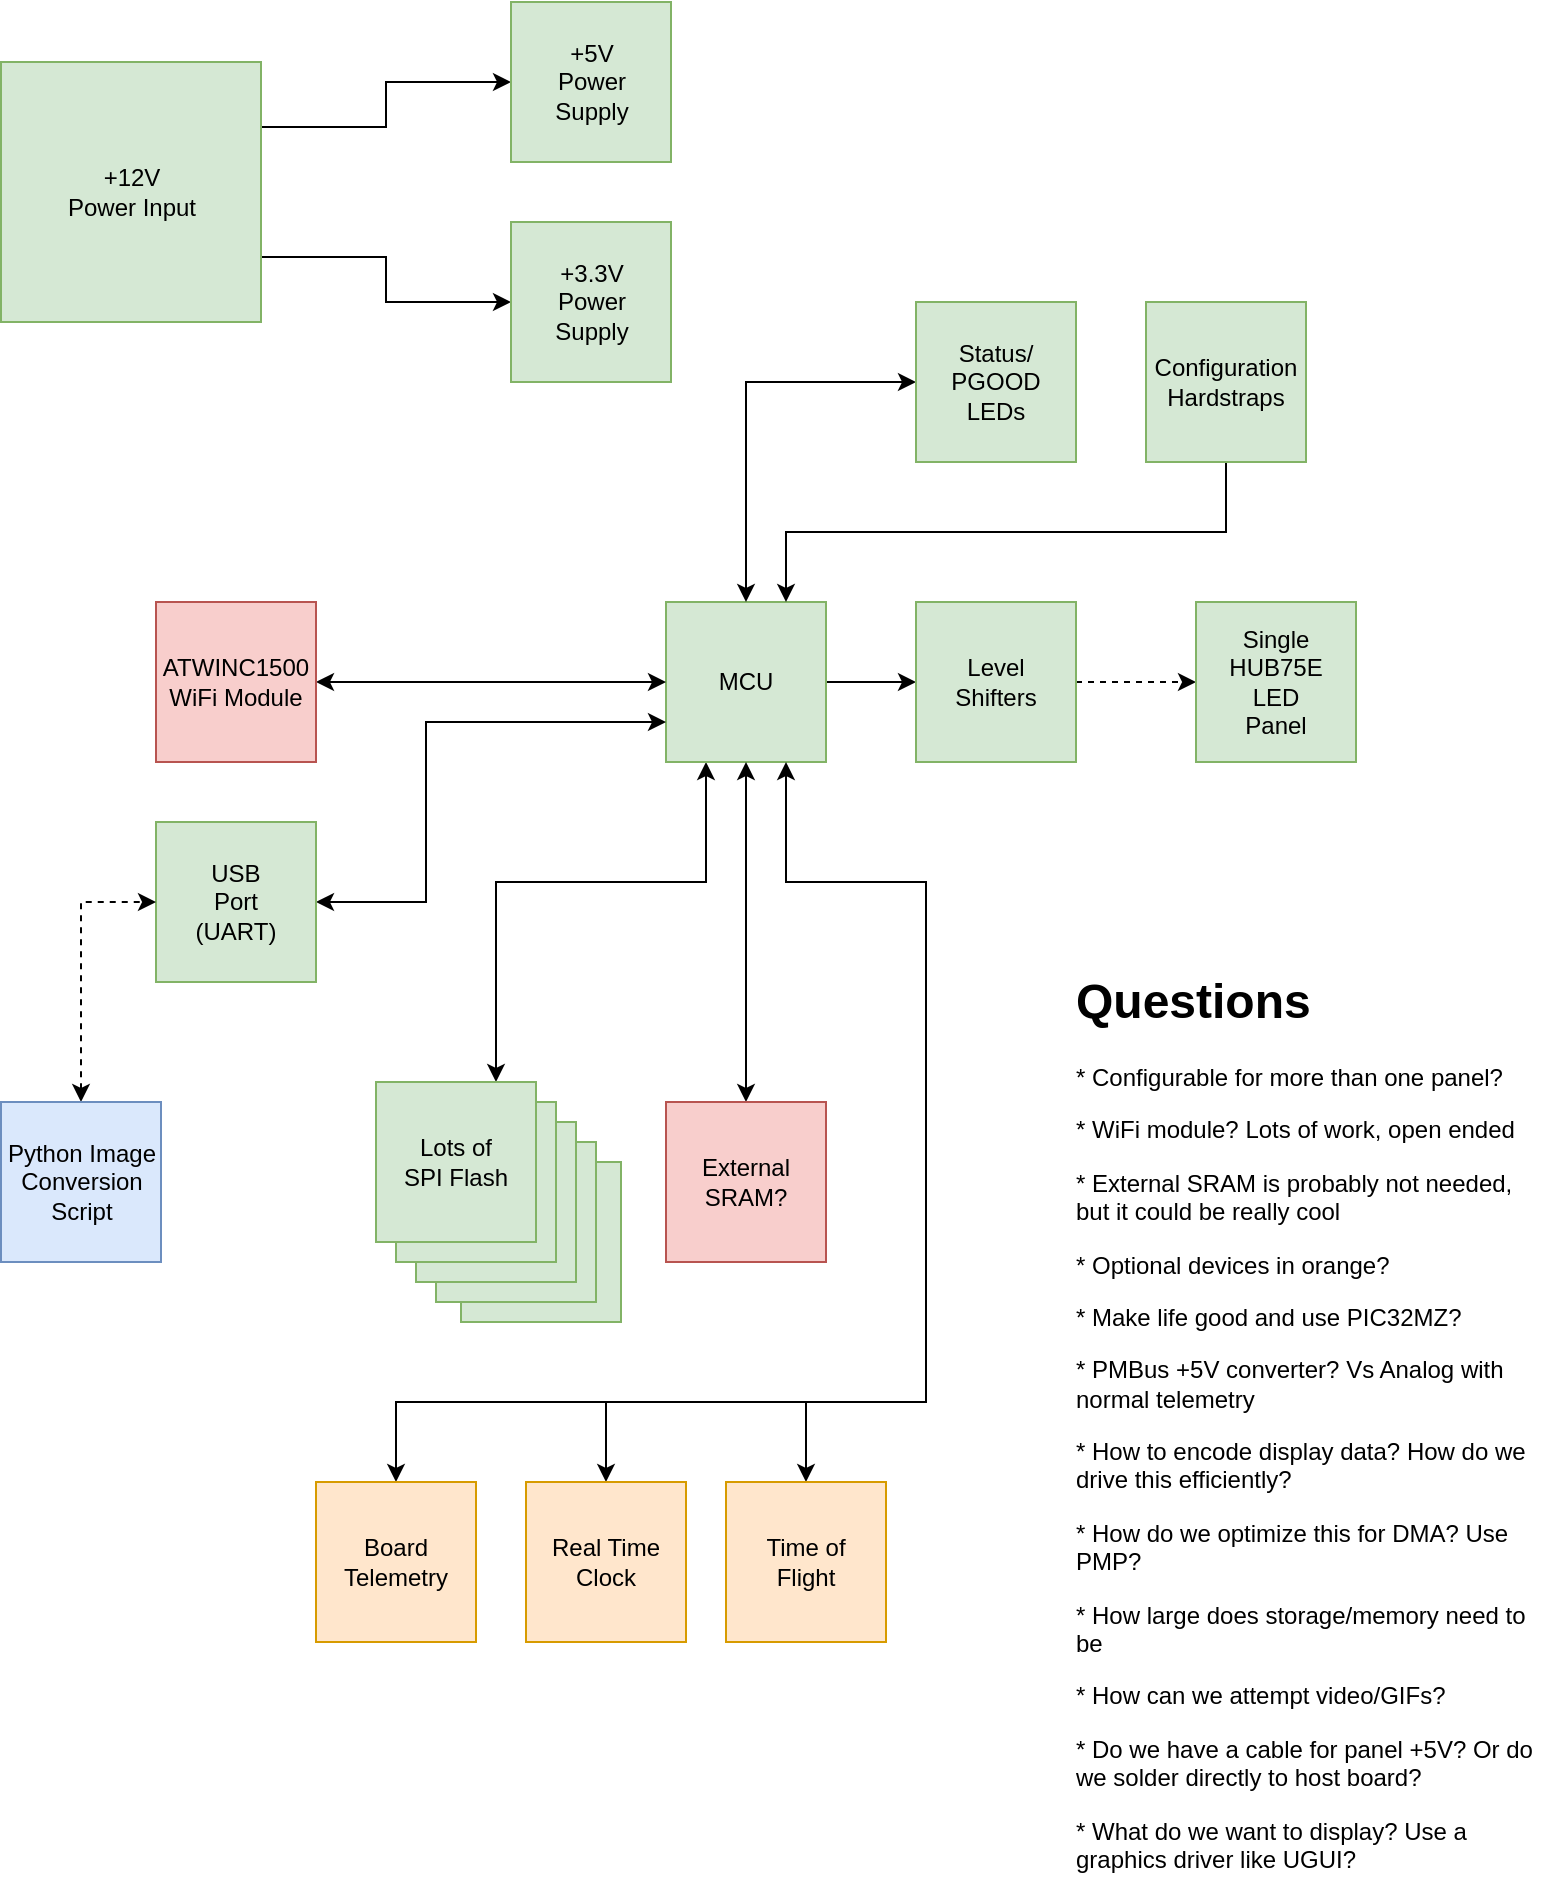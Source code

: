 <mxfile version="13.6.2" type="device"><diagram id="DNPHwQQQf2dV0j_Ezq1Q" name="Page-1"><mxGraphModel dx="3454" dy="2009" grid="1" gridSize="10" guides="1" tooltips="1" connect="1" arrows="1" fold="1" page="1" pageScale="1" pageWidth="850" pageHeight="1100" math="0" shadow="0"><root><mxCell id="0"/><mxCell id="1" parent="0"/><mxCell id="J-P7P7FBOEp4O6M9WzLZ-4" style="edgeStyle=orthogonalEdgeStyle;rounded=0;orthogonalLoop=1;jettySize=auto;html=1;exitX=1;exitY=0.5;exitDx=0;exitDy=0;entryX=0;entryY=0.5;entryDx=0;entryDy=0;" edge="1" parent="1" source="J-P7P7FBOEp4O6M9WzLZ-1" target="J-P7P7FBOEp4O6M9WzLZ-2"><mxGeometry relative="1" as="geometry"/></mxCell><mxCell id="J-P7P7FBOEp4O6M9WzLZ-26" style="edgeStyle=orthogonalEdgeStyle;rounded=0;orthogonalLoop=1;jettySize=auto;html=1;exitX=0.25;exitY=1;exitDx=0;exitDy=0;entryX=0.75;entryY=0;entryDx=0;entryDy=0;startArrow=classic;startFill=1;" edge="1" parent="1" source="J-P7P7FBOEp4O6M9WzLZ-1" target="J-P7P7FBOEp4O6M9WzLZ-24"><mxGeometry relative="1" as="geometry"><Array as="points"><mxPoint x="400" y="500"/><mxPoint x="295" y="500"/></Array></mxGeometry></mxCell><mxCell id="J-P7P7FBOEp4O6M9WzLZ-1" value="MCU" style="whiteSpace=wrap;html=1;aspect=fixed;fillColor=#d5e8d4;strokeColor=#82b366;" vertex="1" parent="1"><mxGeometry x="380" y="360" width="80" height="80" as="geometry"/></mxCell><mxCell id="J-P7P7FBOEp4O6M9WzLZ-5" style="edgeStyle=orthogonalEdgeStyle;rounded=0;orthogonalLoop=1;jettySize=auto;html=1;exitX=1;exitY=0.5;exitDx=0;exitDy=0;entryX=0;entryY=0.5;entryDx=0;entryDy=0;dashed=1;" edge="1" parent="1" source="J-P7P7FBOEp4O6M9WzLZ-2" target="J-P7P7FBOEp4O6M9WzLZ-3"><mxGeometry relative="1" as="geometry"/></mxCell><mxCell id="J-P7P7FBOEp4O6M9WzLZ-2" value="Level&lt;br&gt;Shifters" style="whiteSpace=wrap;html=1;aspect=fixed;fillColor=#d5e8d4;strokeColor=#82b366;" vertex="1" parent="1"><mxGeometry x="505" y="360" width="80" height="80" as="geometry"/></mxCell><mxCell id="J-P7P7FBOEp4O6M9WzLZ-3" value="Single&lt;br&gt;HUB75E&lt;br&gt;LED&lt;br&gt;Panel" style="whiteSpace=wrap;html=1;aspect=fixed;fillColor=#d5e8d4;strokeColor=#82b366;" vertex="1" parent="1"><mxGeometry x="645" y="360" width="80" height="80" as="geometry"/></mxCell><mxCell id="J-P7P7FBOEp4O6M9WzLZ-25" style="edgeStyle=orthogonalEdgeStyle;rounded=0;orthogonalLoop=1;jettySize=auto;html=1;exitX=1;exitY=0.5;exitDx=0;exitDy=0;entryX=0;entryY=0.75;entryDx=0;entryDy=0;startArrow=classic;startFill=1;" edge="1" parent="1" source="J-P7P7FBOEp4O6M9WzLZ-6" target="J-P7P7FBOEp4O6M9WzLZ-1"><mxGeometry relative="1" as="geometry"><Array as="points"><mxPoint x="260" y="510"/><mxPoint x="260" y="420"/></Array></mxGeometry></mxCell><mxCell id="J-P7P7FBOEp4O6M9WzLZ-6" value="USB&lt;br&gt;Port&lt;br&gt;(UART)" style="whiteSpace=wrap;html=1;aspect=fixed;fillColor=#d5e8d4;strokeColor=#82b366;" vertex="1" parent="1"><mxGeometry x="125" y="470" width="80" height="80" as="geometry"/></mxCell><mxCell id="J-P7P7FBOEp4O6M9WzLZ-9" style="edgeStyle=orthogonalEdgeStyle;rounded=0;orthogonalLoop=1;jettySize=auto;html=1;exitX=1;exitY=0.5;exitDx=0;exitDy=0;entryX=0;entryY=0.5;entryDx=0;entryDy=0;startArrow=classic;startFill=1;" edge="1" parent="1" source="J-P7P7FBOEp4O6M9WzLZ-7" target="J-P7P7FBOEp4O6M9WzLZ-1"><mxGeometry relative="1" as="geometry"><Array as="points"><mxPoint x="220" y="400"/><mxPoint x="220" y="400"/></Array></mxGeometry></mxCell><mxCell id="J-P7P7FBOEp4O6M9WzLZ-7" value="ATWINC1500&lt;br&gt;WiFi Module" style="whiteSpace=wrap;html=1;aspect=fixed;fillColor=#f8cecc;strokeColor=#b85450;" vertex="1" parent="1"><mxGeometry x="125" y="360" width="80" height="80" as="geometry"/></mxCell><mxCell id="J-P7P7FBOEp4O6M9WzLZ-13" style="edgeStyle=orthogonalEdgeStyle;rounded=0;orthogonalLoop=1;jettySize=auto;html=1;exitX=1;exitY=0.75;exitDx=0;exitDy=0;entryX=0;entryY=0.5;entryDx=0;entryDy=0;" edge="1" parent="1" source="J-P7P7FBOEp4O6M9WzLZ-10" target="J-P7P7FBOEp4O6M9WzLZ-11"><mxGeometry relative="1" as="geometry"/></mxCell><mxCell id="J-P7P7FBOEp4O6M9WzLZ-15" style="edgeStyle=orthogonalEdgeStyle;rounded=0;orthogonalLoop=1;jettySize=auto;html=1;exitX=1;exitY=0.25;exitDx=0;exitDy=0;entryX=0;entryY=0.5;entryDx=0;entryDy=0;" edge="1" parent="1" source="J-P7P7FBOEp4O6M9WzLZ-10" target="J-P7P7FBOEp4O6M9WzLZ-14"><mxGeometry relative="1" as="geometry"/></mxCell><mxCell id="J-P7P7FBOEp4O6M9WzLZ-10" value="+12V&lt;br&gt;Power Input" style="whiteSpace=wrap;html=1;aspect=fixed;fillColor=#d5e8d4;strokeColor=#82b366;" vertex="1" parent="1"><mxGeometry x="47.5" y="90" width="130" height="130" as="geometry"/></mxCell><mxCell id="J-P7P7FBOEp4O6M9WzLZ-11" value="+3.3V&lt;br&gt;Power&lt;br&gt;Supply" style="whiteSpace=wrap;html=1;aspect=fixed;fillColor=#d5e8d4;strokeColor=#82b366;" vertex="1" parent="1"><mxGeometry x="302.5" y="170" width="80" height="80" as="geometry"/></mxCell><mxCell id="J-P7P7FBOEp4O6M9WzLZ-14" value="+5V&lt;br&gt;Power&lt;br&gt;Supply" style="whiteSpace=wrap;html=1;aspect=fixed;fillColor=#d5e8d4;strokeColor=#82b366;" vertex="1" parent="1"><mxGeometry x="302.5" y="60" width="80" height="80" as="geometry"/></mxCell><mxCell id="J-P7P7FBOEp4O6M9WzLZ-43" style="edgeStyle=orthogonalEdgeStyle;rounded=0;orthogonalLoop=1;jettySize=auto;html=1;exitX=0.5;exitY=0;exitDx=0;exitDy=0;startArrow=classic;startFill=1;endArrow=none;endFill=0;" edge="1" parent="1" source="J-P7P7FBOEp4O6M9WzLZ-17"><mxGeometry relative="1" as="geometry"><mxPoint x="350" y="760" as="targetPoint"/><Array as="points"><mxPoint x="245" y="760"/></Array></mxGeometry></mxCell><mxCell id="J-P7P7FBOEp4O6M9WzLZ-17" value="Board&lt;br&gt;Telemetry" style="whiteSpace=wrap;html=1;aspect=fixed;fillColor=#ffe6cc;strokeColor=#d79b00;" vertex="1" parent="1"><mxGeometry x="205" y="800" width="80" height="80" as="geometry"/></mxCell><mxCell id="J-P7P7FBOEp4O6M9WzLZ-29" style="edgeStyle=orthogonalEdgeStyle;rounded=0;orthogonalLoop=1;jettySize=auto;html=1;exitX=0.5;exitY=0;exitDx=0;exitDy=0;entryX=0.75;entryY=1;entryDx=0;entryDy=0;startArrow=classic;startFill=1;" edge="1" parent="1" source="J-P7P7FBOEp4O6M9WzLZ-18" target="J-P7P7FBOEp4O6M9WzLZ-1"><mxGeometry relative="1" as="geometry"><Array as="points"><mxPoint x="350" y="760"/><mxPoint x="510" y="760"/><mxPoint x="510" y="500"/><mxPoint x="440" y="500"/></Array></mxGeometry></mxCell><mxCell id="J-P7P7FBOEp4O6M9WzLZ-18" value="Real Time&lt;br&gt;Clock" style="whiteSpace=wrap;html=1;aspect=fixed;fillColor=#ffe6cc;strokeColor=#d79b00;" vertex="1" parent="1"><mxGeometry x="310" y="800" width="80" height="80" as="geometry"/></mxCell><mxCell id="J-P7P7FBOEp4O6M9WzLZ-42" style="edgeStyle=orthogonalEdgeStyle;rounded=0;orthogonalLoop=1;jettySize=auto;html=1;exitX=0.5;exitY=0;exitDx=0;exitDy=0;startArrow=classic;startFill=1;endArrow=none;endFill=0;" edge="1" parent="1" source="J-P7P7FBOEp4O6M9WzLZ-19"><mxGeometry relative="1" as="geometry"><mxPoint x="450" y="760" as="targetPoint"/></mxGeometry></mxCell><mxCell id="J-P7P7FBOEp4O6M9WzLZ-19" value="Time of&lt;br&gt;Flight" style="whiteSpace=wrap;html=1;aspect=fixed;fillColor=#ffe6cc;strokeColor=#d79b00;" vertex="1" parent="1"><mxGeometry x="410" y="800" width="80" height="80" as="geometry"/></mxCell><mxCell id="J-P7P7FBOEp4O6M9WzLZ-20" value="" style="whiteSpace=wrap;html=1;aspect=fixed;fillColor=#d5e8d4;strokeColor=#82b366;" vertex="1" parent="1"><mxGeometry x="277.5" y="640" width="80" height="80" as="geometry"/></mxCell><mxCell id="J-P7P7FBOEp4O6M9WzLZ-21" value="" style="whiteSpace=wrap;html=1;aspect=fixed;fillColor=#d5e8d4;strokeColor=#82b366;" vertex="1" parent="1"><mxGeometry x="265" y="630" width="80" height="80" as="geometry"/></mxCell><mxCell id="J-P7P7FBOEp4O6M9WzLZ-22" value="" style="whiteSpace=wrap;html=1;aspect=fixed;fillColor=#d5e8d4;strokeColor=#82b366;" vertex="1" parent="1"><mxGeometry x="255" y="620" width="80" height="80" as="geometry"/></mxCell><mxCell id="J-P7P7FBOEp4O6M9WzLZ-23" value="" style="whiteSpace=wrap;html=1;aspect=fixed;fillColor=#d5e8d4;strokeColor=#82b366;" vertex="1" parent="1"><mxGeometry x="245" y="610" width="80" height="80" as="geometry"/></mxCell><mxCell id="J-P7P7FBOEp4O6M9WzLZ-24" value="Lots of&lt;br&gt;SPI Flash" style="whiteSpace=wrap;html=1;aspect=fixed;fillColor=#d5e8d4;strokeColor=#82b366;" vertex="1" parent="1"><mxGeometry x="235" y="600" width="80" height="80" as="geometry"/></mxCell><mxCell id="J-P7P7FBOEp4O6M9WzLZ-28" style="edgeStyle=orthogonalEdgeStyle;rounded=0;orthogonalLoop=1;jettySize=auto;html=1;exitX=0.5;exitY=0;exitDx=0;exitDy=0;entryX=0.5;entryY=1;entryDx=0;entryDy=0;startArrow=classic;startFill=1;" edge="1" parent="1" source="J-P7P7FBOEp4O6M9WzLZ-27" target="J-P7P7FBOEp4O6M9WzLZ-1"><mxGeometry relative="1" as="geometry"/></mxCell><mxCell id="J-P7P7FBOEp4O6M9WzLZ-27" value="External&lt;br&gt;SRAM?" style="whiteSpace=wrap;html=1;aspect=fixed;fillColor=#f8cecc;strokeColor=#b85450;" vertex="1" parent="1"><mxGeometry x="380" y="610" width="80" height="80" as="geometry"/></mxCell><mxCell id="J-P7P7FBOEp4O6M9WzLZ-35" style="edgeStyle=orthogonalEdgeStyle;rounded=0;orthogonalLoop=1;jettySize=auto;html=1;exitX=0;exitY=0.5;exitDx=0;exitDy=0;entryX=0.5;entryY=0;entryDx=0;entryDy=0;startArrow=classic;startFill=1;endArrow=classic;endFill=1;" edge="1" parent="1" source="J-P7P7FBOEp4O6M9WzLZ-33" target="J-P7P7FBOEp4O6M9WzLZ-1"><mxGeometry relative="1" as="geometry"/></mxCell><mxCell id="J-P7P7FBOEp4O6M9WzLZ-33" value="Status/&lt;br&gt;PGOOD&lt;br&gt;LEDs" style="whiteSpace=wrap;html=1;aspect=fixed;fillColor=#d5e8d4;strokeColor=#82b366;" vertex="1" parent="1"><mxGeometry x="505" y="210" width="80" height="80" as="geometry"/></mxCell><mxCell id="J-P7P7FBOEp4O6M9WzLZ-37" style="edgeStyle=orthogonalEdgeStyle;rounded=0;orthogonalLoop=1;jettySize=auto;html=1;exitX=0.5;exitY=0;exitDx=0;exitDy=0;entryX=0;entryY=0.5;entryDx=0;entryDy=0;startArrow=classic;startFill=1;endArrow=classic;endFill=1;dashed=1;" edge="1" parent="1" source="J-P7P7FBOEp4O6M9WzLZ-36" target="J-P7P7FBOEp4O6M9WzLZ-6"><mxGeometry relative="1" as="geometry"/></mxCell><mxCell id="J-P7P7FBOEp4O6M9WzLZ-36" value="Python Image&lt;br&gt;Conversion&lt;br&gt;Script" style="whiteSpace=wrap;html=1;aspect=fixed;fillColor=#dae8fc;strokeColor=#6c8ebf;" vertex="1" parent="1"><mxGeometry x="47.5" y="610" width="80" height="80" as="geometry"/></mxCell><mxCell id="J-P7P7FBOEp4O6M9WzLZ-38" value="&lt;h1&gt;Questions&lt;/h1&gt;&lt;p&gt;* Configurable for more than one panel?&lt;/p&gt;&lt;p&gt;* WiFi module? Lots of work, open ended&lt;/p&gt;&lt;p&gt;* External SRAM is probably not needed, but it could be really cool&lt;/p&gt;&lt;p&gt;* Optional devices in orange?&lt;/p&gt;&lt;p&gt;* Make life good and use PIC32MZ?&lt;/p&gt;&lt;p&gt;* PMBus +5V converter? Vs Analog with normal telemetry&lt;/p&gt;&lt;p&gt;* How to encode display data? How do we drive this efficiently?&lt;/p&gt;&lt;p&gt;* How do we optimize this for DMA? Use PMP?&lt;/p&gt;&lt;p&gt;* How large does storage/memory need to be&lt;/p&gt;&lt;p&gt;* How can we attempt video/GIFs?&lt;/p&gt;&lt;p&gt;* Do we have a cable for panel +5V? Or do we solder directly to host board?&lt;/p&gt;&lt;p&gt;* What do we want to display? Use a graphics driver like UGUI?&lt;/p&gt;" style="text;html=1;strokeColor=none;fillColor=none;spacing=5;spacingTop=-20;whiteSpace=wrap;overflow=hidden;rounded=0;" vertex="1" parent="1"><mxGeometry x="580" y="540" width="240" height="460" as="geometry"/></mxCell><mxCell id="J-P7P7FBOEp4O6M9WzLZ-40" style="edgeStyle=orthogonalEdgeStyle;rounded=0;orthogonalLoop=1;jettySize=auto;html=1;exitX=0.5;exitY=1;exitDx=0;exitDy=0;entryX=0.75;entryY=0;entryDx=0;entryDy=0;startArrow=none;startFill=0;endArrow=classic;endFill=1;" edge="1" parent="1" source="J-P7P7FBOEp4O6M9WzLZ-39" target="J-P7P7FBOEp4O6M9WzLZ-1"><mxGeometry relative="1" as="geometry"/></mxCell><mxCell id="J-P7P7FBOEp4O6M9WzLZ-39" value="Configuration&lt;br&gt;Hardstraps" style="whiteSpace=wrap;html=1;aspect=fixed;fillColor=#d5e8d4;strokeColor=#82b366;" vertex="1" parent="1"><mxGeometry x="620" y="210" width="80" height="80" as="geometry"/></mxCell></root></mxGraphModel></diagram></mxfile>